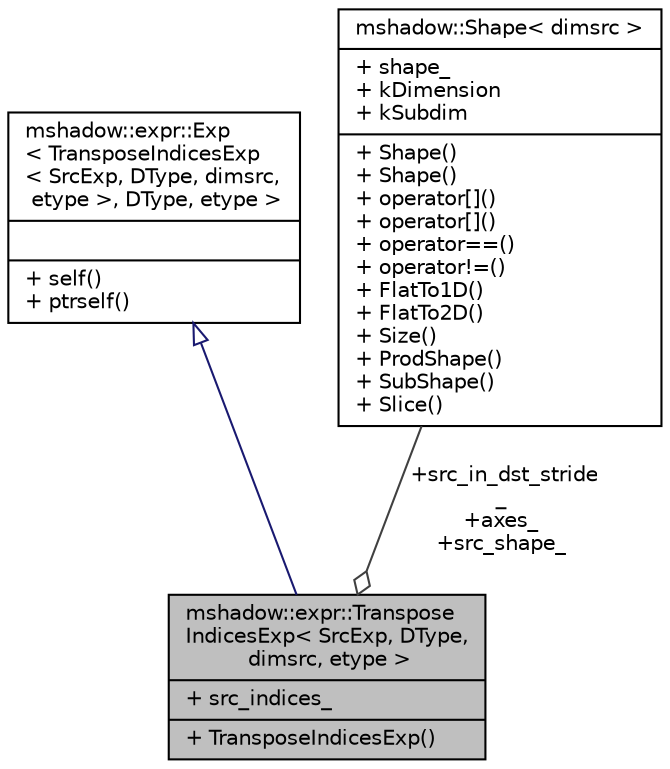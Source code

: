 digraph "mshadow::expr::TransposeIndicesExp&lt; SrcExp, DType, dimsrc, etype &gt;"
{
 // LATEX_PDF_SIZE
  edge [fontname="Helvetica",fontsize="10",labelfontname="Helvetica",labelfontsize="10"];
  node [fontname="Helvetica",fontsize="10",shape=record];
  Node1 [label="{mshadow::expr::Transpose\lIndicesExp\< SrcExp, DType,\l dimsrc, etype \>\n|+ src_indices_\l|+ TransposeIndicesExp()\l}",height=0.2,width=0.4,color="black", fillcolor="grey75", style="filled", fontcolor="black",tooltip="transform contiguous indices of the source tensor to indices of the transposed tensor...."];
  Node2 -> Node1 [dir="back",color="midnightblue",fontsize="10",style="solid",arrowtail="onormal",fontname="Helvetica"];
  Node2 [label="{mshadow::expr::Exp\l\< TransposeIndicesExp\l\< SrcExp, DType, dimsrc,\l etype \>, DType, etype \>\n||+ self()\l+ ptrself()\l}",height=0.2,width=0.4,color="black", fillcolor="white", style="filled",URL="$structmshadow_1_1expr_1_1Exp.html",tooltip=" "];
  Node3 -> Node1 [color="grey25",fontsize="10",style="solid",label=" +src_in_dst_stride\l_\n+axes_\n+src_shape_" ,arrowhead="odiamond",fontname="Helvetica"];
  Node3 [label="{mshadow::Shape\< dimsrc \>\n|+ shape_\l+ kDimension\l+ kSubdim\l|+ Shape()\l+ Shape()\l+ operator[]()\l+ operator[]()\l+ operator==()\l+ operator!=()\l+ FlatTo1D()\l+ FlatTo2D()\l+ Size()\l+ ProdShape()\l+ SubShape()\l+ Slice()\l}",height=0.2,width=0.4,color="black", fillcolor="white", style="filled",URL="$structmshadow_1_1Shape.html",tooltip=" "];
}
